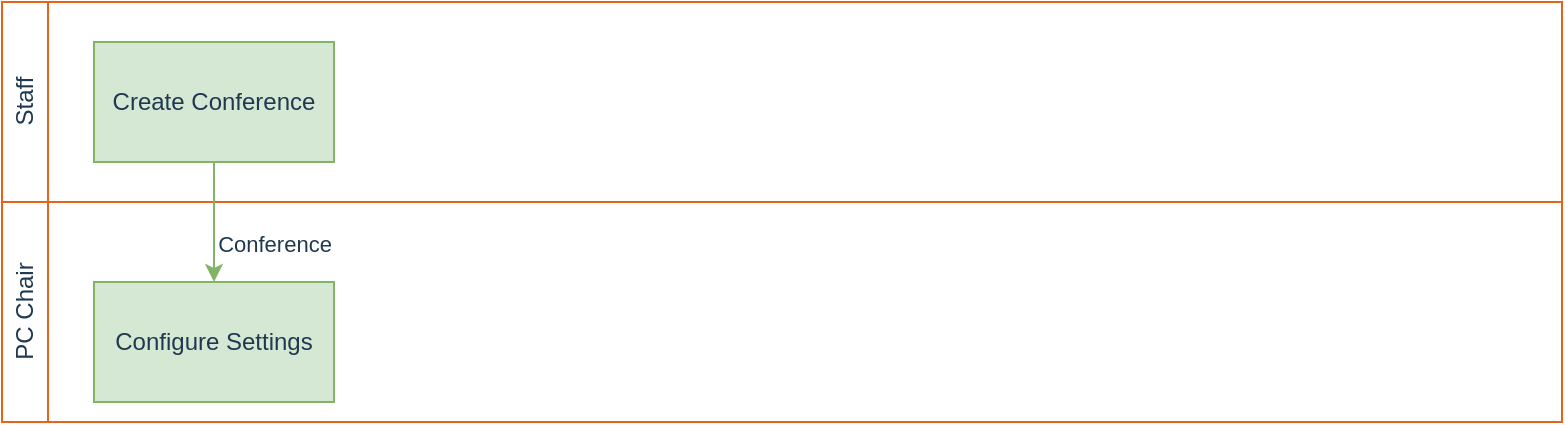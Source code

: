 <mxfile version="21.3.4" type="github">
  <diagram id="C5RBs43oDa-KdzZeNtuy" name="Page-1">
    <mxGraphModel dx="868" dy="739" grid="1" gridSize="10" guides="1" tooltips="1" connect="1" arrows="1" fold="1" page="1" pageScale="1" pageWidth="827" pageHeight="1169" math="0" shadow="0">
      <root>
        <mxCell id="WIyWlLk6GJQsqaUBKTNV-0" />
        <mxCell id="WIyWlLk6GJQsqaUBKTNV-1" parent="WIyWlLk6GJQsqaUBKTNV-0" />
        <mxCell id="1gJPdEI6X4SfCQnjHYrI-3" value="&lt;span style=&quot;font-weight: normal;&quot;&gt;&lt;font color=&quot;#203850&quot;&gt;Staff&lt;/font&gt;&lt;/span&gt;" style="swimlane;horizontal=0;whiteSpace=wrap;html=1;strokeColor=#E66418;" vertex="1" parent="WIyWlLk6GJQsqaUBKTNV-1">
          <mxGeometry x="34" y="20" width="780" height="100" as="geometry">
            <mxRectangle x="100" y="10" width="40" height="150" as="alternateBounds" />
          </mxGeometry>
        </mxCell>
        <mxCell id="1gJPdEI6X4SfCQnjHYrI-4" value="&lt;font color=&quot;#203850&quot;&gt;Create Conference&lt;/font&gt;" style="rounded=0;whiteSpace=wrap;html=1;fillColor=#d5e8d4;strokeColor=#82b366;" vertex="1" parent="1gJPdEI6X4SfCQnjHYrI-3">
          <mxGeometry x="46" y="20" width="120" height="60" as="geometry" />
        </mxCell>
        <mxCell id="1gJPdEI6X4SfCQnjHYrI-5" value="&lt;font color=&quot;#203850&quot;&gt;&lt;span style=&quot;font-weight: 400;&quot;&gt;PC Chair&lt;br&gt;&lt;/span&gt;&lt;/font&gt;" style="swimlane;horizontal=0;whiteSpace=wrap;html=1;strokeColor=#E66418;" vertex="1" parent="WIyWlLk6GJQsqaUBKTNV-1">
          <mxGeometry x="34" y="120" width="780" height="110" as="geometry">
            <mxRectangle x="100" y="10" width="40" height="150" as="alternateBounds" />
          </mxGeometry>
        </mxCell>
        <mxCell id="1gJPdEI6X4SfCQnjHYrI-6" value="&lt;font color=&quot;#203850&quot;&gt;Configure Settings&lt;/font&gt;" style="rounded=0;whiteSpace=wrap;html=1;fillColor=#d5e8d4;strokeColor=#82b366;" vertex="1" parent="1gJPdEI6X4SfCQnjHYrI-5">
          <mxGeometry x="46" y="40" width="120" height="60" as="geometry" />
        </mxCell>
        <mxCell id="1gJPdEI6X4SfCQnjHYrI-8" style="edgeStyle=orthogonalEdgeStyle;rounded=0;orthogonalLoop=1;jettySize=auto;html=1;entryX=0.5;entryY=0;entryDx=0;entryDy=0;fillColor=#d5e8d4;strokeColor=#82b366;" edge="1" parent="WIyWlLk6GJQsqaUBKTNV-1" source="1gJPdEI6X4SfCQnjHYrI-4" target="1gJPdEI6X4SfCQnjHYrI-6">
          <mxGeometry relative="1" as="geometry" />
        </mxCell>
        <mxCell id="1gJPdEI6X4SfCQnjHYrI-9" value="&lt;font color=&quot;#203850&quot;&gt;Conference&lt;/font&gt;" style="edgeLabel;html=1;align=center;verticalAlign=middle;resizable=0;points=[];" vertex="1" connectable="0" parent="1gJPdEI6X4SfCQnjHYrI-8">
          <mxGeometry x="-0.391" y="-1" relative="1" as="geometry">
            <mxPoint x="31" y="22" as="offset" />
          </mxGeometry>
        </mxCell>
      </root>
    </mxGraphModel>
  </diagram>
</mxfile>

